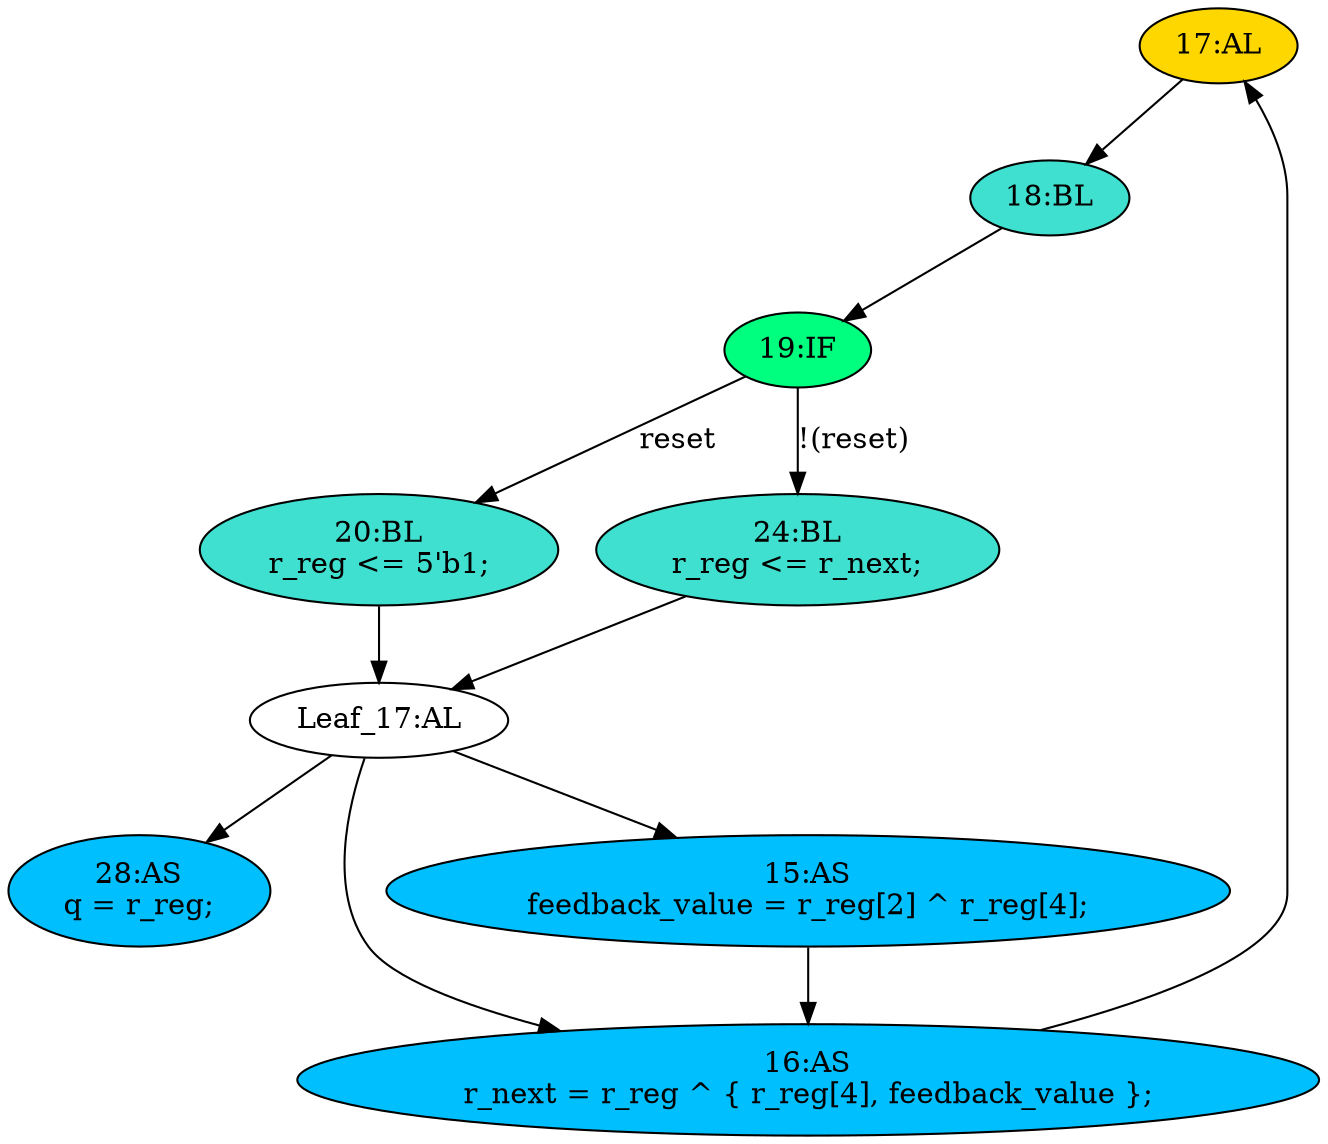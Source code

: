 strict digraph "compose( ,  )" {
	node [label="\N"];
	"17:AL"	[ast="<pyverilog.vparser.ast.Always object at 0x7feeeeb7d6d0>",
		clk_sens=True,
		fillcolor=gold,
		label="17:AL",
		sens="['clk']",
		statements="[]",
		style=filled,
		typ=Always,
		use_var="['reset', 'r_next']"];
	"18:BL"	[ast="<pyverilog.vparser.ast.Block object at 0x7feeeeb7d610>",
		fillcolor=turquoise,
		label="18:BL",
		statements="[]",
		style=filled,
		typ=Block];
	"17:AL" -> "18:BL"	[cond="[]",
		lineno=None];
	"28:AS"	[ast="<pyverilog.vparser.ast.Assign object at 0x7feef1fe5190>",
		def_var="['q']",
		fillcolor=deepskyblue,
		label="28:AS
q = r_reg;",
		statements="[]",
		style=filled,
		typ=Assign,
		use_var="['r_reg']"];
	"20:BL"	[ast="<pyverilog.vparser.ast.Block object at 0x7feeeeb71450>",
		fillcolor=turquoise,
		label="20:BL
r_reg <= 5'b1;",
		statements="[<pyverilog.vparser.ast.NonblockingSubstitution object at 0x7feeeeb66850>]",
		style=filled,
		typ=Block];
	"Leaf_17:AL"	[def_var="['r_reg']",
		label="Leaf_17:AL"];
	"20:BL" -> "Leaf_17:AL"	[cond="[]",
		lineno=None];
	"16:AS"	[ast="<pyverilog.vparser.ast.Assign object at 0x7feeeeb0e4d0>",
		def_var="['r_next']",
		fillcolor=deepskyblue,
		label="16:AS
r_next = r_reg ^ { r_reg[4], feedback_value };",
		statements="[]",
		style=filled,
		typ=Assign,
		use_var="['r_reg', 'r_reg', 'feedback_value']"];
	"16:AS" -> "17:AL";
	"24:BL"	[ast="<pyverilog.vparser.ast.Block object at 0x7feeeeb66350>",
		fillcolor=turquoise,
		label="24:BL
r_reg <= r_next;",
		statements="[<pyverilog.vparser.ast.NonblockingSubstitution object at 0x7feeeeb66090>]",
		style=filled,
		typ=Block];
	"24:BL" -> "Leaf_17:AL"	[cond="[]",
		lineno=None];
	"19:IF"	[ast="<pyverilog.vparser.ast.IfStatement object at 0x7feeeeb66750>",
		fillcolor=springgreen,
		label="19:IF",
		statements="[]",
		style=filled,
		typ=IfStatement];
	"19:IF" -> "20:BL"	[cond="['reset']",
		label=reset,
		lineno=19];
	"19:IF" -> "24:BL"	[cond="['reset']",
		label="!(reset)",
		lineno=19];
	"18:BL" -> "19:IF"	[cond="[]",
		lineno=None];
	"15:AS"	[ast="<pyverilog.vparser.ast.Assign object at 0x7feeeeb63e10>",
		def_var="['feedback_value']",
		fillcolor=deepskyblue,
		label="15:AS
feedback_value = r_reg[2] ^ r_reg[4];",
		statements="[]",
		style=filled,
		typ=Assign,
		use_var="['r_reg', 'r_reg']"];
	"15:AS" -> "16:AS";
	"Leaf_17:AL" -> "28:AS";
	"Leaf_17:AL" -> "16:AS";
	"Leaf_17:AL" -> "15:AS";
}
